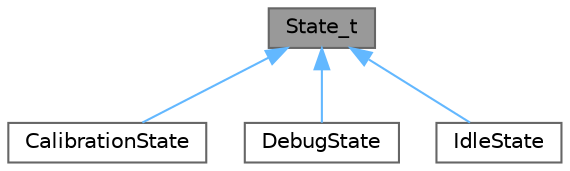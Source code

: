 digraph "State_t"
{
 // LATEX_PDF_SIZE
  bgcolor="transparent";
  edge [fontname=Helvetica,fontsize=10,labelfontname=Helvetica,labelfontsize=10];
  node [fontname=Helvetica,fontsize=10,shape=box,height=0.2,width=0.4];
  Node1 [id="Node000001",label="State_t",height=0.2,width=0.4,color="gray40", fillcolor="grey60", style="filled", fontcolor="black",tooltip="A State in the State Machine. This stores what Tasks to run, and handles transitions to other states."];
  Node1 -> Node2 [id="edge1_Node000001_Node000002",dir="back",color="steelblue1",style="solid",tooltip=" "];
  Node2 [id="Node000002",label="CalibrationState",height=0.2,width=0.4,color="gray40", fillcolor="white", style="filled",URL="$class_calibration_state.html",tooltip=" "];
  Node1 -> Node3 [id="edge2_Node000001_Node000003",dir="back",color="steelblue1",style="solid",tooltip=" "];
  Node3 [id="Node000003",label="DebugState",height=0.2,width=0.4,color="gray40", fillcolor="white", style="filled",URL="$class_debug_state.html",tooltip=" "];
  Node1 -> Node4 [id="edge3_Node000001_Node000004",dir="back",color="steelblue1",style="solid",tooltip=" "];
  Node4 [id="Node000004",label="IdleState",height=0.2,width=0.4,color="gray40", fillcolor="white", style="filled",URL="$class_idle_state.html",tooltip=" "];
}
